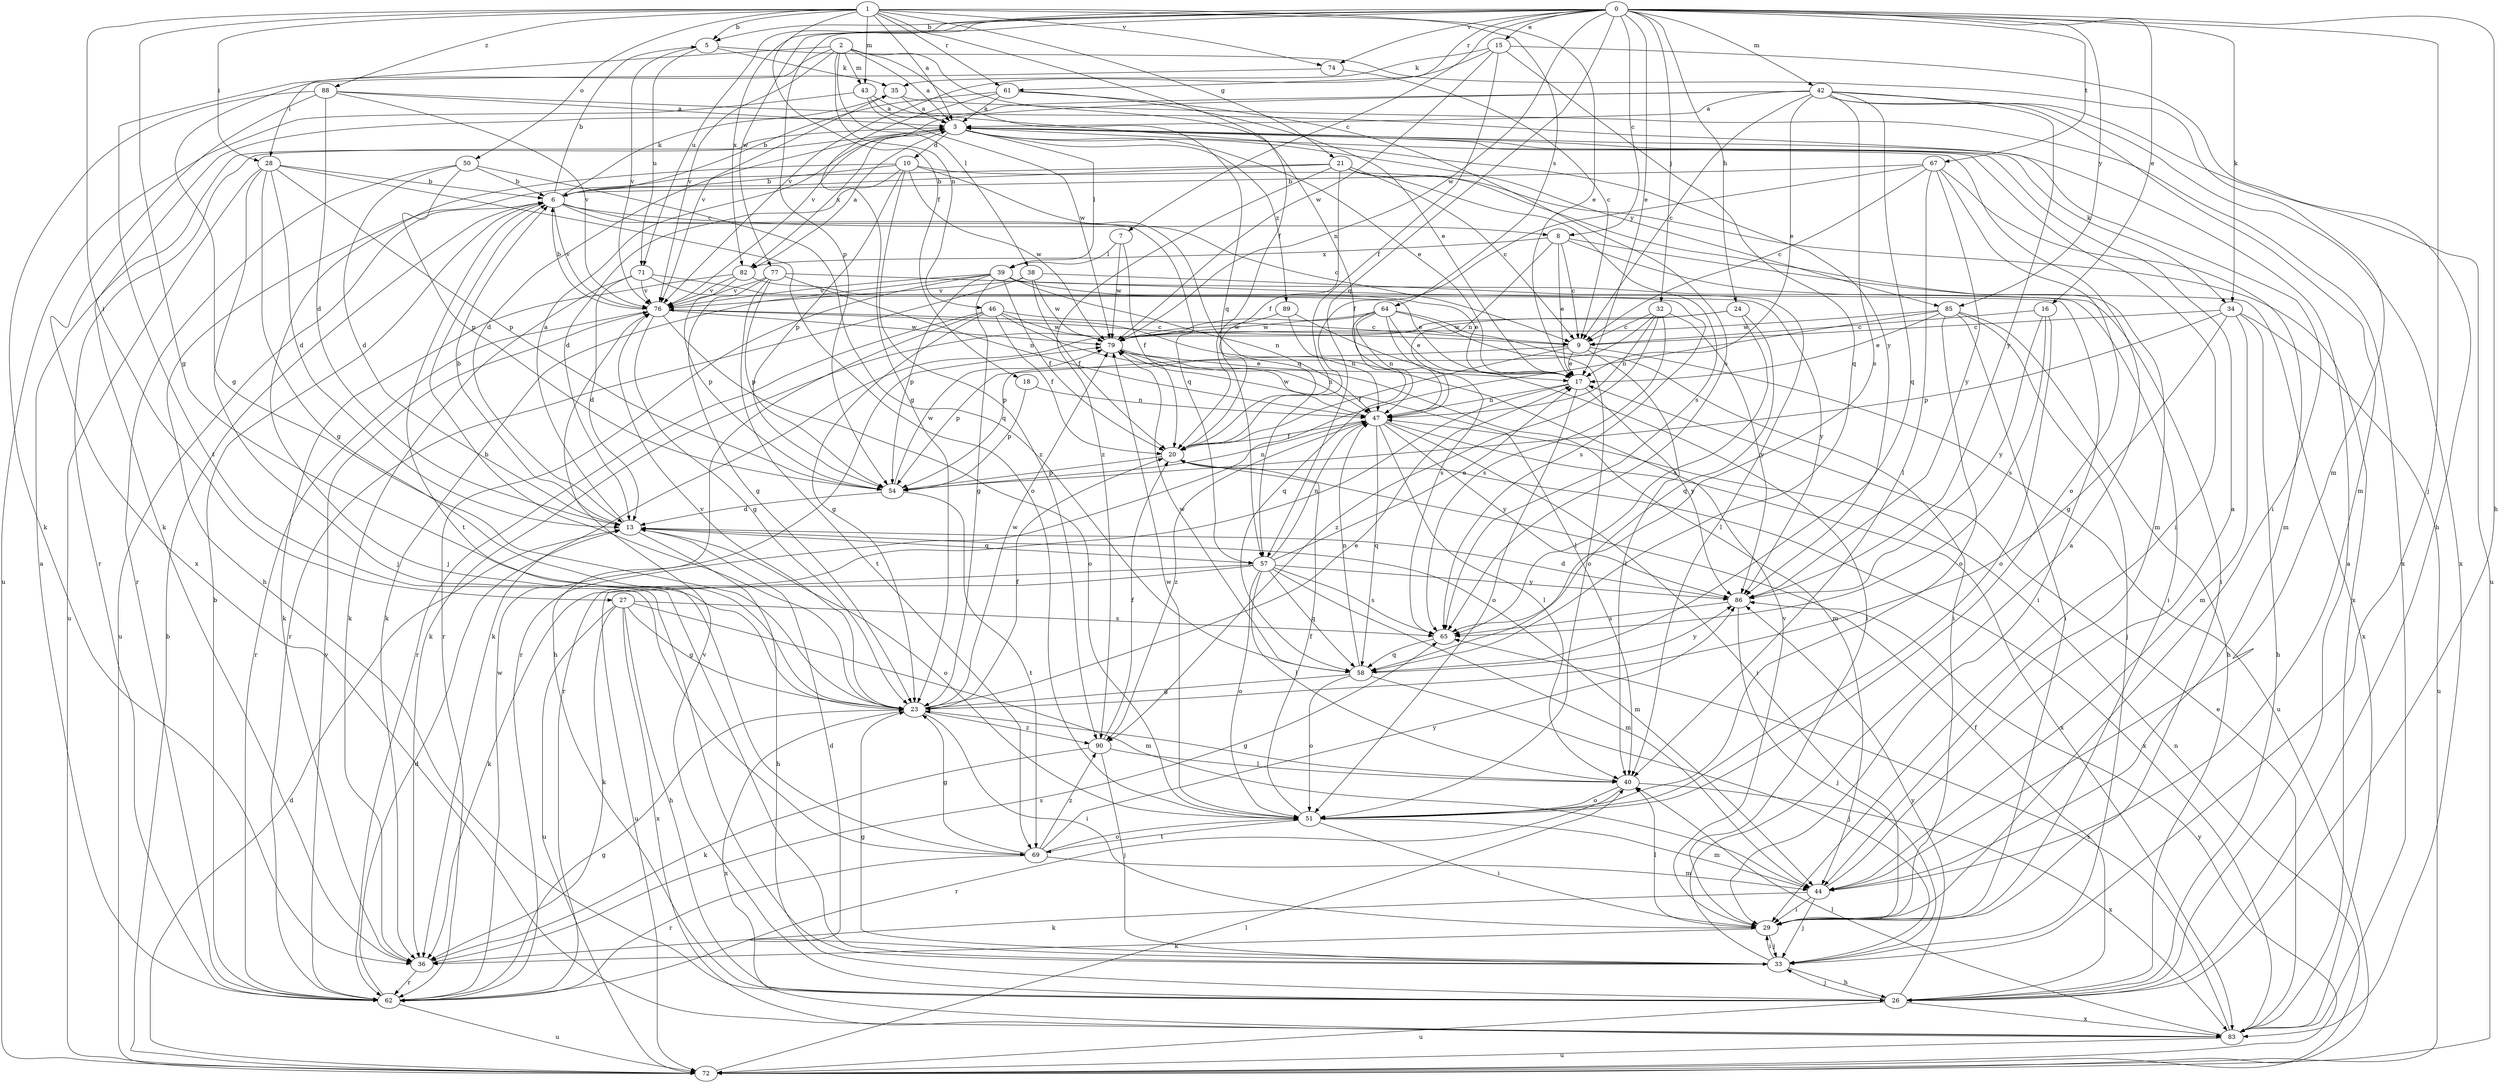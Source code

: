 strict digraph  {
0;
1;
2;
3;
5;
6;
7;
8;
9;
10;
13;
15;
16;
17;
18;
20;
21;
23;
24;
26;
27;
28;
29;
32;
33;
34;
35;
36;
38;
39;
40;
42;
43;
44;
46;
47;
50;
51;
54;
57;
58;
61;
62;
64;
65;
67;
69;
71;
72;
74;
76;
77;
79;
82;
83;
85;
86;
88;
89;
90;
0 -> 5  [label=b];
0 -> 7  [label=c];
0 -> 8  [label=c];
0 -> 15  [label=e];
0 -> 16  [label=e];
0 -> 17  [label=e];
0 -> 24  [label=h];
0 -> 26  [label=h];
0 -> 32  [label=j];
0 -> 33  [label=j];
0 -> 34  [label=k];
0 -> 42  [label=m];
0 -> 54  [label=p];
0 -> 57  [label=q];
0 -> 61  [label=r];
0 -> 67  [label=t];
0 -> 71  [label=u];
0 -> 74  [label=v];
0 -> 77  [label=w];
0 -> 79  [label=w];
0 -> 82  [label=x];
0 -> 85  [label=y];
1 -> 3  [label=a];
1 -> 5  [label=b];
1 -> 17  [label=e];
1 -> 18  [label=f];
1 -> 20  [label=f];
1 -> 21  [label=g];
1 -> 23  [label=g];
1 -> 27  [label=i];
1 -> 28  [label=i];
1 -> 43  [label=m];
1 -> 50  [label=o];
1 -> 61  [label=r];
1 -> 64  [label=s];
1 -> 74  [label=v];
1 -> 88  [label=z];
2 -> 3  [label=a];
2 -> 28  [label=i];
2 -> 38  [label=l];
2 -> 43  [label=m];
2 -> 46  [label=n];
2 -> 47  [label=n];
2 -> 57  [label=q];
2 -> 69  [label=t];
2 -> 76  [label=v];
3 -> 10  [label=d];
3 -> 13  [label=d];
3 -> 17  [label=e];
3 -> 29  [label=i];
3 -> 34  [label=k];
3 -> 39  [label=l];
3 -> 62  [label=r];
3 -> 82  [label=x];
3 -> 85  [label=y];
3 -> 89  [label=z];
5 -> 35  [label=k];
5 -> 44  [label=m];
5 -> 71  [label=u];
5 -> 76  [label=v];
6 -> 5  [label=b];
6 -> 8  [label=c];
6 -> 9  [label=c];
6 -> 35  [label=k];
6 -> 57  [label=q];
6 -> 69  [label=t];
6 -> 72  [label=u];
6 -> 76  [label=v];
7 -> 20  [label=f];
7 -> 39  [label=l];
7 -> 79  [label=w];
8 -> 9  [label=c];
8 -> 17  [label=e];
8 -> 29  [label=i];
8 -> 47  [label=n];
8 -> 82  [label=x];
8 -> 83  [label=x];
9 -> 17  [label=e];
9 -> 20  [label=f];
9 -> 40  [label=l];
9 -> 54  [label=p];
9 -> 72  [label=u];
10 -> 6  [label=b];
10 -> 13  [label=d];
10 -> 33  [label=j];
10 -> 54  [label=p];
10 -> 57  [label=q];
10 -> 79  [label=w];
10 -> 83  [label=x];
10 -> 90  [label=z];
13 -> 3  [label=a];
13 -> 6  [label=b];
13 -> 26  [label=h];
13 -> 44  [label=m];
13 -> 51  [label=o];
13 -> 57  [label=q];
15 -> 20  [label=f];
15 -> 26  [label=h];
15 -> 35  [label=k];
15 -> 58  [label=q];
15 -> 76  [label=v];
15 -> 79  [label=w];
16 -> 9  [label=c];
16 -> 51  [label=o];
16 -> 65  [label=s];
16 -> 86  [label=y];
17 -> 47  [label=n];
17 -> 51  [label=o];
17 -> 62  [label=r];
17 -> 86  [label=y];
18 -> 47  [label=n];
18 -> 54  [label=p];
20 -> 54  [label=p];
20 -> 83  [label=x];
21 -> 6  [label=b];
21 -> 9  [label=c];
21 -> 20  [label=f];
21 -> 26  [label=h];
21 -> 44  [label=m];
21 -> 65  [label=s];
21 -> 90  [label=z];
23 -> 6  [label=b];
23 -> 17  [label=e];
23 -> 20  [label=f];
23 -> 29  [label=i];
23 -> 76  [label=v];
23 -> 79  [label=w];
23 -> 83  [label=x];
23 -> 90  [label=z];
24 -> 36  [label=k];
24 -> 58  [label=q];
24 -> 65  [label=s];
24 -> 79  [label=w];
26 -> 3  [label=a];
26 -> 20  [label=f];
26 -> 33  [label=j];
26 -> 72  [label=u];
26 -> 76  [label=v];
26 -> 83  [label=x];
26 -> 86  [label=y];
27 -> 23  [label=g];
27 -> 26  [label=h];
27 -> 36  [label=k];
27 -> 44  [label=m];
27 -> 65  [label=s];
27 -> 72  [label=u];
27 -> 83  [label=x];
28 -> 6  [label=b];
28 -> 13  [label=d];
28 -> 23  [label=g];
28 -> 33  [label=j];
28 -> 51  [label=o];
28 -> 54  [label=p];
28 -> 72  [label=u];
29 -> 33  [label=j];
29 -> 36  [label=k];
29 -> 40  [label=l];
29 -> 76  [label=v];
32 -> 9  [label=c];
32 -> 47  [label=n];
32 -> 54  [label=p];
32 -> 65  [label=s];
32 -> 86  [label=y];
32 -> 90  [label=z];
33 -> 3  [label=a];
33 -> 13  [label=d];
33 -> 23  [label=g];
33 -> 26  [label=h];
33 -> 29  [label=i];
34 -> 9  [label=c];
34 -> 23  [label=g];
34 -> 26  [label=h];
34 -> 44  [label=m];
34 -> 54  [label=p];
34 -> 72  [label=u];
35 -> 3  [label=a];
35 -> 76  [label=v];
35 -> 83  [label=x];
36 -> 62  [label=r];
36 -> 65  [label=s];
38 -> 20  [label=f];
38 -> 40  [label=l];
38 -> 62  [label=r];
38 -> 76  [label=v];
38 -> 79  [label=w];
39 -> 17  [label=e];
39 -> 20  [label=f];
39 -> 23  [label=g];
39 -> 29  [label=i];
39 -> 36  [label=k];
39 -> 47  [label=n];
39 -> 54  [label=p];
39 -> 62  [label=r];
39 -> 76  [label=v];
40 -> 23  [label=g];
40 -> 51  [label=o];
40 -> 62  [label=r];
40 -> 83  [label=x];
42 -> 3  [label=a];
42 -> 9  [label=c];
42 -> 17  [label=e];
42 -> 36  [label=k];
42 -> 44  [label=m];
42 -> 58  [label=q];
42 -> 65  [label=s];
42 -> 72  [label=u];
42 -> 76  [label=v];
42 -> 83  [label=x];
42 -> 86  [label=y];
43 -> 3  [label=a];
43 -> 72  [label=u];
43 -> 79  [label=w];
43 -> 86  [label=y];
44 -> 3  [label=a];
44 -> 29  [label=i];
44 -> 33  [label=j];
44 -> 36  [label=k];
46 -> 9  [label=c];
46 -> 20  [label=f];
46 -> 23  [label=g];
46 -> 26  [label=h];
46 -> 40  [label=l];
46 -> 62  [label=r];
46 -> 79  [label=w];
47 -> 20  [label=f];
47 -> 29  [label=i];
47 -> 40  [label=l];
47 -> 58  [label=q];
47 -> 79  [label=w];
47 -> 83  [label=x];
47 -> 86  [label=y];
47 -> 90  [label=z];
50 -> 6  [label=b];
50 -> 13  [label=d];
50 -> 54  [label=p];
50 -> 58  [label=q];
50 -> 62  [label=r];
51 -> 20  [label=f];
51 -> 29  [label=i];
51 -> 44  [label=m];
51 -> 69  [label=t];
51 -> 79  [label=w];
54 -> 13  [label=d];
54 -> 47  [label=n];
54 -> 69  [label=t];
54 -> 79  [label=w];
57 -> 17  [label=e];
57 -> 36  [label=k];
57 -> 40  [label=l];
57 -> 44  [label=m];
57 -> 47  [label=n];
57 -> 51  [label=o];
57 -> 58  [label=q];
57 -> 65  [label=s];
57 -> 72  [label=u];
57 -> 86  [label=y];
58 -> 23  [label=g];
58 -> 33  [label=j];
58 -> 47  [label=n];
58 -> 51  [label=o];
58 -> 79  [label=w];
58 -> 86  [label=y];
61 -> 3  [label=a];
61 -> 6  [label=b];
61 -> 17  [label=e];
61 -> 23  [label=g];
61 -> 65  [label=s];
62 -> 3  [label=a];
62 -> 6  [label=b];
62 -> 13  [label=d];
62 -> 23  [label=g];
62 -> 72  [label=u];
62 -> 76  [label=v];
62 -> 79  [label=w];
64 -> 17  [label=e];
64 -> 29  [label=i];
64 -> 36  [label=k];
64 -> 47  [label=n];
64 -> 51  [label=o];
64 -> 58  [label=q];
64 -> 65  [label=s];
64 -> 79  [label=w];
65 -> 58  [label=q];
67 -> 6  [label=b];
67 -> 9  [label=c];
67 -> 20  [label=f];
67 -> 40  [label=l];
67 -> 44  [label=m];
67 -> 51  [label=o];
67 -> 86  [label=y];
69 -> 23  [label=g];
69 -> 44  [label=m];
69 -> 51  [label=o];
69 -> 62  [label=r];
69 -> 86  [label=y];
69 -> 90  [label=z];
71 -> 13  [label=d];
71 -> 29  [label=i];
71 -> 36  [label=k];
71 -> 76  [label=v];
71 -> 86  [label=y];
72 -> 6  [label=b];
72 -> 13  [label=d];
72 -> 40  [label=l];
72 -> 47  [label=n];
72 -> 86  [label=y];
74 -> 9  [label=c];
74 -> 23  [label=g];
76 -> 6  [label=b];
76 -> 9  [label=c];
76 -> 23  [label=g];
76 -> 51  [label=o];
76 -> 62  [label=r];
76 -> 79  [label=w];
77 -> 23  [label=g];
77 -> 47  [label=n];
77 -> 54  [label=p];
77 -> 65  [label=s];
77 -> 69  [label=t];
77 -> 76  [label=v];
79 -> 17  [label=e];
79 -> 44  [label=m];
79 -> 47  [label=n];
82 -> 3  [label=a];
82 -> 17  [label=e];
82 -> 36  [label=k];
82 -> 54  [label=p];
82 -> 76  [label=v];
83 -> 17  [label=e];
83 -> 40  [label=l];
83 -> 65  [label=s];
83 -> 72  [label=u];
85 -> 17  [label=e];
85 -> 26  [label=h];
85 -> 29  [label=i];
85 -> 33  [label=j];
85 -> 51  [label=o];
85 -> 62  [label=r];
85 -> 79  [label=w];
86 -> 13  [label=d];
86 -> 33  [label=j];
86 -> 65  [label=s];
88 -> 3  [label=a];
88 -> 13  [label=d];
88 -> 29  [label=i];
88 -> 36  [label=k];
88 -> 76  [label=v];
88 -> 83  [label=x];
89 -> 29  [label=i];
89 -> 47  [label=n];
89 -> 79  [label=w];
90 -> 20  [label=f];
90 -> 33  [label=j];
90 -> 36  [label=k];
90 -> 40  [label=l];
}
